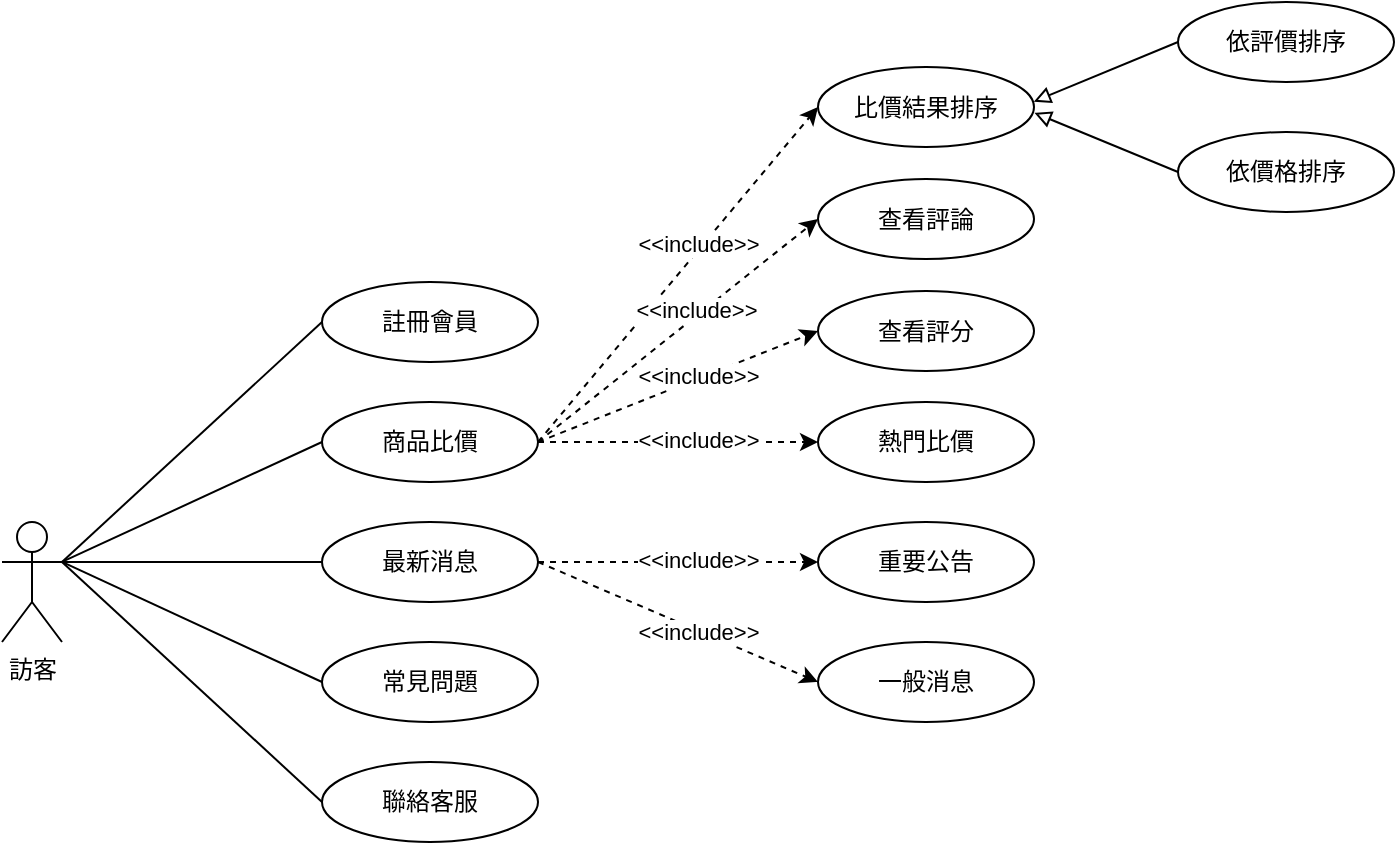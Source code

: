 <mxfile version="21.6.5" type="device">
  <diagram name="Page-1" id="L7bZQ2ZqeiiDAUVz-HTF">
    <mxGraphModel dx="1418" dy="828" grid="1" gridSize="10" guides="1" tooltips="1" connect="1" arrows="1" fold="1" page="1" pageScale="1" pageWidth="827" pageHeight="1169" math="0" shadow="0">
      <root>
        <mxCell id="0" />
        <mxCell id="1" parent="0" />
        <mxCell id="_GVOletZbV4rYhE-AKmH-5" value="訪客" style="shape=umlActor;verticalLabelPosition=bottom;verticalAlign=top;html=1;outlineConnect=0;" parent="1" vertex="1">
          <mxGeometry x="80" y="450" width="30" height="60" as="geometry" />
        </mxCell>
        <mxCell id="_GVOletZbV4rYhE-AKmH-27" style="rounded=0;orthogonalLoop=1;jettySize=auto;html=1;exitX=1;exitY=0.333;exitDx=0;exitDy=0;exitPerimeter=0;entryX=0;entryY=0.5;entryDx=0;entryDy=0;endArrow=none;endFill=0;" parent="1" source="_GVOletZbV4rYhE-AKmH-5" target="_GVOletZbV4rYhE-AKmH-4" edge="1">
          <mxGeometry relative="1" as="geometry">
            <mxPoint x="100" y="310" as="sourcePoint" />
            <mxPoint x="252" y="170" as="targetPoint" />
          </mxGeometry>
        </mxCell>
        <mxCell id="_GVOletZbV4rYhE-AKmH-28" style="rounded=0;orthogonalLoop=1;jettySize=auto;html=1;exitX=1;exitY=0.333;exitDx=0;exitDy=0;exitPerimeter=0;entryX=0;entryY=0.5;entryDx=0;entryDy=0;endArrow=none;endFill=0;" parent="1" source="_GVOletZbV4rYhE-AKmH-5" target="_GVOletZbV4rYhE-AKmH-11" edge="1">
          <mxGeometry relative="1" as="geometry">
            <mxPoint x="100" y="310" as="sourcePoint" />
            <mxPoint x="252" y="225" as="targetPoint" />
          </mxGeometry>
        </mxCell>
        <mxCell id="_GVOletZbV4rYhE-AKmH-29" style="rounded=0;orthogonalLoop=1;jettySize=auto;html=1;exitX=1;exitY=0.333;exitDx=0;exitDy=0;exitPerimeter=0;entryX=0;entryY=0.5;entryDx=0;entryDy=0;endArrow=none;endFill=0;" parent="1" source="_GVOletZbV4rYhE-AKmH-5" target="_GVOletZbV4rYhE-AKmH-12" edge="1">
          <mxGeometry relative="1" as="geometry">
            <mxPoint x="100" y="310" as="sourcePoint" />
            <mxPoint x="252" y="285" as="targetPoint" />
          </mxGeometry>
        </mxCell>
        <mxCell id="_GVOletZbV4rYhE-AKmH-30" style="rounded=0;orthogonalLoop=1;jettySize=auto;html=1;entryX=0;entryY=0.5;entryDx=0;entryDy=0;endArrow=none;endFill=0;exitX=1;exitY=0.333;exitDx=0;exitDy=0;exitPerimeter=0;" parent="1" source="_GVOletZbV4rYhE-AKmH-5" target="_GVOletZbV4rYhE-AKmH-13" edge="1">
          <mxGeometry relative="1" as="geometry">
            <mxPoint x="90" y="300" as="sourcePoint" />
            <mxPoint x="252" y="345" as="targetPoint" />
          </mxGeometry>
        </mxCell>
        <mxCell id="_GVOletZbV4rYhE-AKmH-31" style="rounded=0;orthogonalLoop=1;jettySize=auto;html=1;entryX=0;entryY=0.5;entryDx=0;entryDy=0;endArrow=none;endFill=0;exitX=1;exitY=0.333;exitDx=0;exitDy=0;exitPerimeter=0;" parent="1" source="_GVOletZbV4rYhE-AKmH-5" target="_GVOletZbV4rYhE-AKmH-14" edge="1">
          <mxGeometry relative="1" as="geometry">
            <mxPoint x="100" y="310" as="sourcePoint" />
            <mxPoint x="252" y="405" as="targetPoint" />
          </mxGeometry>
        </mxCell>
        <mxCell id="_GVOletZbV4rYhE-AKmH-4" value="註冊會員" style="ellipse;whiteSpace=wrap;html=1;container=0;" parent="1" vertex="1">
          <mxGeometry x="240" y="330" width="108" height="40" as="geometry" />
        </mxCell>
        <mxCell id="_GVOletZbV4rYhE-AKmH-18" style="rounded=0;orthogonalLoop=1;jettySize=auto;html=1;entryX=0;entryY=0.5;entryDx=0;entryDy=0;dashed=1;exitX=1;exitY=0.5;exitDx=0;exitDy=0;" parent="1" source="_GVOletZbV4rYhE-AKmH-11" target="9wTTY_0UaGagiGivupTA-1" edge="1">
          <mxGeometry relative="1" as="geometry">
            <mxPoint x="488.0" y="245" as="targetPoint" />
          </mxGeometry>
        </mxCell>
        <mxCell id="_GVOletZbV4rYhE-AKmH-19" value="&amp;lt;&amp;lt;include&amp;gt;&amp;gt;" style="edgeLabel;html=1;align=center;verticalAlign=middle;resizable=0;points=[];rotation=0;container=0;" parent="_GVOletZbV4rYhE-AKmH-18" vertex="1" connectable="0">
          <mxGeometry x="0.175" relative="1" as="geometry">
            <mxPoint x="-3" y="-1" as="offset" />
          </mxGeometry>
        </mxCell>
        <mxCell id="_GVOletZbV4rYhE-AKmH-11" value="商品比價" style="ellipse;whiteSpace=wrap;html=1;container=0;" parent="1" vertex="1">
          <mxGeometry x="240" y="390" width="108" height="40" as="geometry" />
        </mxCell>
        <mxCell id="_GVOletZbV4rYhE-AKmH-12" value="最新消息" style="ellipse;whiteSpace=wrap;html=1;container=0;" parent="1" vertex="1">
          <mxGeometry x="240" y="450" width="108" height="40" as="geometry" />
        </mxCell>
        <mxCell id="_GVOletZbV4rYhE-AKmH-13" value="常見問題" style="ellipse;whiteSpace=wrap;html=1;container=0;" parent="1" vertex="1">
          <mxGeometry x="240" y="510" width="108" height="40" as="geometry" />
        </mxCell>
        <mxCell id="_GVOletZbV4rYhE-AKmH-14" value="聯絡客服" style="ellipse;whiteSpace=wrap;html=1;container=0;" parent="1" vertex="1">
          <mxGeometry x="240" y="570" width="108" height="40" as="geometry" />
        </mxCell>
        <mxCell id="_GVOletZbV4rYhE-AKmH-23" value="熱門比價" style="ellipse;whiteSpace=wrap;html=1;container=0;" parent="1" vertex="1">
          <mxGeometry x="488" y="390" width="108" height="40" as="geometry" />
        </mxCell>
        <mxCell id="CIhs6yYy7DYA_hMeoE-F-4" style="rounded=0;orthogonalLoop=1;jettySize=auto;html=1;entryX=0;entryY=0.5;entryDx=0;entryDy=0;dashed=1;exitX=1;exitY=0.5;exitDx=0;exitDy=0;" parent="1" source="_GVOletZbV4rYhE-AKmH-12" target="CIhs6yYy7DYA_hMeoE-F-7" edge="1">
          <mxGeometry relative="1" as="geometry">
            <mxPoint x="368" y="500" as="sourcePoint" />
          </mxGeometry>
        </mxCell>
        <mxCell id="CIhs6yYy7DYA_hMeoE-F-5" value="&amp;lt;&amp;lt;include&amp;gt;&amp;gt;" style="edgeLabel;html=1;align=center;verticalAlign=middle;resizable=0;points=[];rotation=0;container=0;" parent="CIhs6yYy7DYA_hMeoE-F-4" vertex="1" connectable="0">
          <mxGeometry x="0.175" relative="1" as="geometry">
            <mxPoint x="-3" y="-1" as="offset" />
          </mxGeometry>
        </mxCell>
        <mxCell id="CIhs6yYy7DYA_hMeoE-F-7" value="重要公告" style="ellipse;whiteSpace=wrap;html=1;container=0;" parent="1" vertex="1">
          <mxGeometry x="488" y="450" width="108" height="40" as="geometry" />
        </mxCell>
        <mxCell id="CIhs6yYy7DYA_hMeoE-F-9" style="rounded=0;orthogonalLoop=1;jettySize=auto;html=1;entryX=0;entryY=0.5;entryDx=0;entryDy=0;dashed=1;exitX=1;exitY=0.5;exitDx=0;exitDy=0;" parent="1" source="_GVOletZbV4rYhE-AKmH-12" target="CIhs6yYy7DYA_hMeoE-F-11" edge="1">
          <mxGeometry relative="1" as="geometry">
            <mxPoint x="358" y="535" as="sourcePoint" />
          </mxGeometry>
        </mxCell>
        <mxCell id="CIhs6yYy7DYA_hMeoE-F-10" value="&amp;lt;&amp;lt;include&amp;gt;&amp;gt;" style="edgeLabel;html=1;align=center;verticalAlign=middle;resizable=0;points=[];rotation=0;container=0;" parent="CIhs6yYy7DYA_hMeoE-F-9" vertex="1" connectable="0">
          <mxGeometry x="0.175" relative="1" as="geometry">
            <mxPoint x="-3" y="-1" as="offset" />
          </mxGeometry>
        </mxCell>
        <mxCell id="CIhs6yYy7DYA_hMeoE-F-11" value="一般消息" style="ellipse;whiteSpace=wrap;html=1;container=0;" parent="1" vertex="1">
          <mxGeometry x="488" y="510" width="108" height="40" as="geometry" />
        </mxCell>
        <mxCell id="Hux54AEykHEccqKdn2lM-1" style="rounded=0;orthogonalLoop=1;jettySize=auto;html=1;entryX=0;entryY=0.5;entryDx=0;entryDy=0;dashed=1;exitX=1;exitY=0.5;exitDx=0;exitDy=0;" parent="1" source="_GVOletZbV4rYhE-AKmH-11" target="Hux54AEykHEccqKdn2lM-3" edge="1">
          <mxGeometry relative="1" as="geometry">
            <mxPoint x="348" y="413" as="sourcePoint" />
          </mxGeometry>
        </mxCell>
        <mxCell id="Hux54AEykHEccqKdn2lM-2" value="&amp;lt;&amp;lt;include&amp;gt;&amp;gt;" style="edgeLabel;html=1;align=center;verticalAlign=middle;resizable=0;points=[];rotation=0;container=0;" parent="Hux54AEykHEccqKdn2lM-1" vertex="1" connectable="0">
          <mxGeometry x="0.175" relative="1" as="geometry">
            <mxPoint x="-3" y="-1" as="offset" />
          </mxGeometry>
        </mxCell>
        <mxCell id="Hux54AEykHEccqKdn2lM-3" value="查看評論" style="ellipse;whiteSpace=wrap;html=1;container=0;" parent="1" vertex="1">
          <mxGeometry x="488" y="278.5" width="108" height="40" as="geometry" />
        </mxCell>
        <mxCell id="Hux54AEykHEccqKdn2lM-10" value="查看評分" style="ellipse;whiteSpace=wrap;html=1;container=0;" parent="1" vertex="1">
          <mxGeometry x="488" y="334.5" width="108" height="40" as="geometry" />
        </mxCell>
        <mxCell id="Hux54AEykHEccqKdn2lM-11" style="rounded=0;orthogonalLoop=1;jettySize=auto;html=1;entryX=0;entryY=0.5;entryDx=0;entryDy=0;dashed=1;exitX=1;exitY=0.5;exitDx=0;exitDy=0;" parent="1" source="_GVOletZbV4rYhE-AKmH-11" target="Hux54AEykHEccqKdn2lM-10" edge="1">
          <mxGeometry relative="1" as="geometry">
            <mxPoint x="358" y="420" as="sourcePoint" />
            <mxPoint x="498" y="420" as="targetPoint" />
          </mxGeometry>
        </mxCell>
        <mxCell id="Hux54AEykHEccqKdn2lM-12" value="&amp;lt;&amp;lt;include&amp;gt;&amp;gt;" style="edgeLabel;html=1;align=center;verticalAlign=middle;resizable=0;points=[];rotation=0;container=0;" parent="Hux54AEykHEccqKdn2lM-11" vertex="1" connectable="0">
          <mxGeometry x="0.175" relative="1" as="geometry">
            <mxPoint x="-3" y="-1" as="offset" />
          </mxGeometry>
        </mxCell>
        <mxCell id="9wTTY_0UaGagiGivupTA-1" value="比價結果排序" style="ellipse;whiteSpace=wrap;html=1;container=0;" parent="1" vertex="1">
          <mxGeometry x="488" y="222.5" width="108" height="40" as="geometry" />
        </mxCell>
        <mxCell id="9wTTY_0UaGagiGivupTA-2" style="rounded=0;orthogonalLoop=1;jettySize=auto;html=1;exitX=0;exitY=0.5;exitDx=0;exitDy=0;entryX=0.999;entryY=0.433;entryDx=0;entryDy=0;endArrow=block;endFill=0;entryPerimeter=0;" parent="1" source="9wTTY_0UaGagiGivupTA-3" target="9wTTY_0UaGagiGivupTA-1" edge="1">
          <mxGeometry relative="1" as="geometry" />
        </mxCell>
        <mxCell id="9wTTY_0UaGagiGivupTA-3" value="依評價排序" style="ellipse;whiteSpace=wrap;html=1;container=0;" parent="1" vertex="1">
          <mxGeometry x="668" y="190" width="108" height="40" as="geometry" />
        </mxCell>
        <mxCell id="9wTTY_0UaGagiGivupTA-4" value="依價格排序" style="ellipse;whiteSpace=wrap;html=1;container=0;" parent="1" vertex="1">
          <mxGeometry x="668" y="255" width="108" height="40" as="geometry" />
        </mxCell>
        <mxCell id="9wTTY_0UaGagiGivupTA-5" style="rounded=0;orthogonalLoop=1;jettySize=auto;html=1;exitX=0;exitY=0.5;exitDx=0;exitDy=0;endArrow=block;endFill=0;entryX=1.002;entryY=0.573;entryDx=0;entryDy=0;entryPerimeter=0;" parent="1" source="9wTTY_0UaGagiGivupTA-4" target="9wTTY_0UaGagiGivupTA-1" edge="1">
          <mxGeometry relative="1" as="geometry">
            <mxPoint x="688" y="440.5" as="sourcePoint" />
            <mxPoint x="588" y="477.5" as="targetPoint" />
          </mxGeometry>
        </mxCell>
        <mxCell id="gLcgJsaYEqoa-V2YEoPw-1" style="rounded=0;orthogonalLoop=1;jettySize=auto;html=1;entryX=0;entryY=0.5;entryDx=0;entryDy=0;dashed=1;exitX=1;exitY=0.5;exitDx=0;exitDy=0;" parent="1" source="_GVOletZbV4rYhE-AKmH-11" target="_GVOletZbV4rYhE-AKmH-23" edge="1">
          <mxGeometry relative="1" as="geometry">
            <mxPoint x="358" y="420" as="sourcePoint" />
            <mxPoint x="498" y="368" as="targetPoint" />
          </mxGeometry>
        </mxCell>
        <mxCell id="gLcgJsaYEqoa-V2YEoPw-2" value="&amp;lt;&amp;lt;include&amp;gt;&amp;gt;" style="edgeLabel;html=1;align=center;verticalAlign=middle;resizable=0;points=[];rotation=0;container=0;" parent="gLcgJsaYEqoa-V2YEoPw-1" vertex="1" connectable="0">
          <mxGeometry x="0.175" relative="1" as="geometry">
            <mxPoint x="-3" y="-1" as="offset" />
          </mxGeometry>
        </mxCell>
      </root>
    </mxGraphModel>
  </diagram>
</mxfile>
